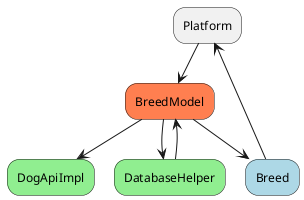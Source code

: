 @startuml

top to bottom direction

skinparam activity {
  BackgroundColor<< Coral >> Coral
  BackgroundColor<< Blue >> LightBlue
  BackgroundColor<< Green >> LightGreen
}

Platform --> BreedModel<< Coral >>
BreedModel --> DogApiImpl << Green >>
BreedModel --> DatabaseHelper << Green >>
DatabaseHelper --> BreedModel

BreedModel --> Breed << Blue >>
Breed --> Platform
@enduml
